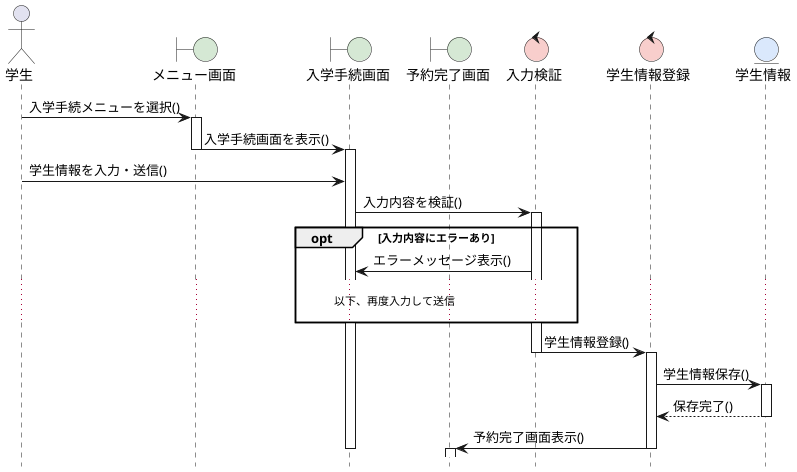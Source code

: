 @startuml Web論文システム-入学手続シーケンス図
hide footbox
skinparam boundaryBackgroundColor #D5E8D4
skinparam controlBackgroundColor  #F8CECC
skinparam entityBackgroundColor   #DAE8FC

actor 学生 as A
boundary メニュー画面 as B1
boundary 入学手続画面 as B2
boundary 予約完了画面 as B3
control 入力検証 as C1
control 学生情報登録 as C2
entity 学生情報 as E

A -> B1: 入学手続メニューを選択()
activate B1

B1 -> B2: 入学手続画面を表示()
deactivate B1
activate B2

A -> B2: 学生情報を入力・送信()

B2 -> C1: 入力内容を検証()
activate C1

opt 入力内容にエラーあり
    C1 -> B2: エラーメッセージ表示()
    ...以下、再度入力して送信...
end

C1 -> C2: 学生情報登録()
deactivate C1
activate C2

C2 -> E: 学生情報保存()
activate E

E --> C2: 保存完了()
deactivate E

C2 -> B3: 予約完了画面表示()
deactivate C2
deactivate B2
activate B3

@enduml